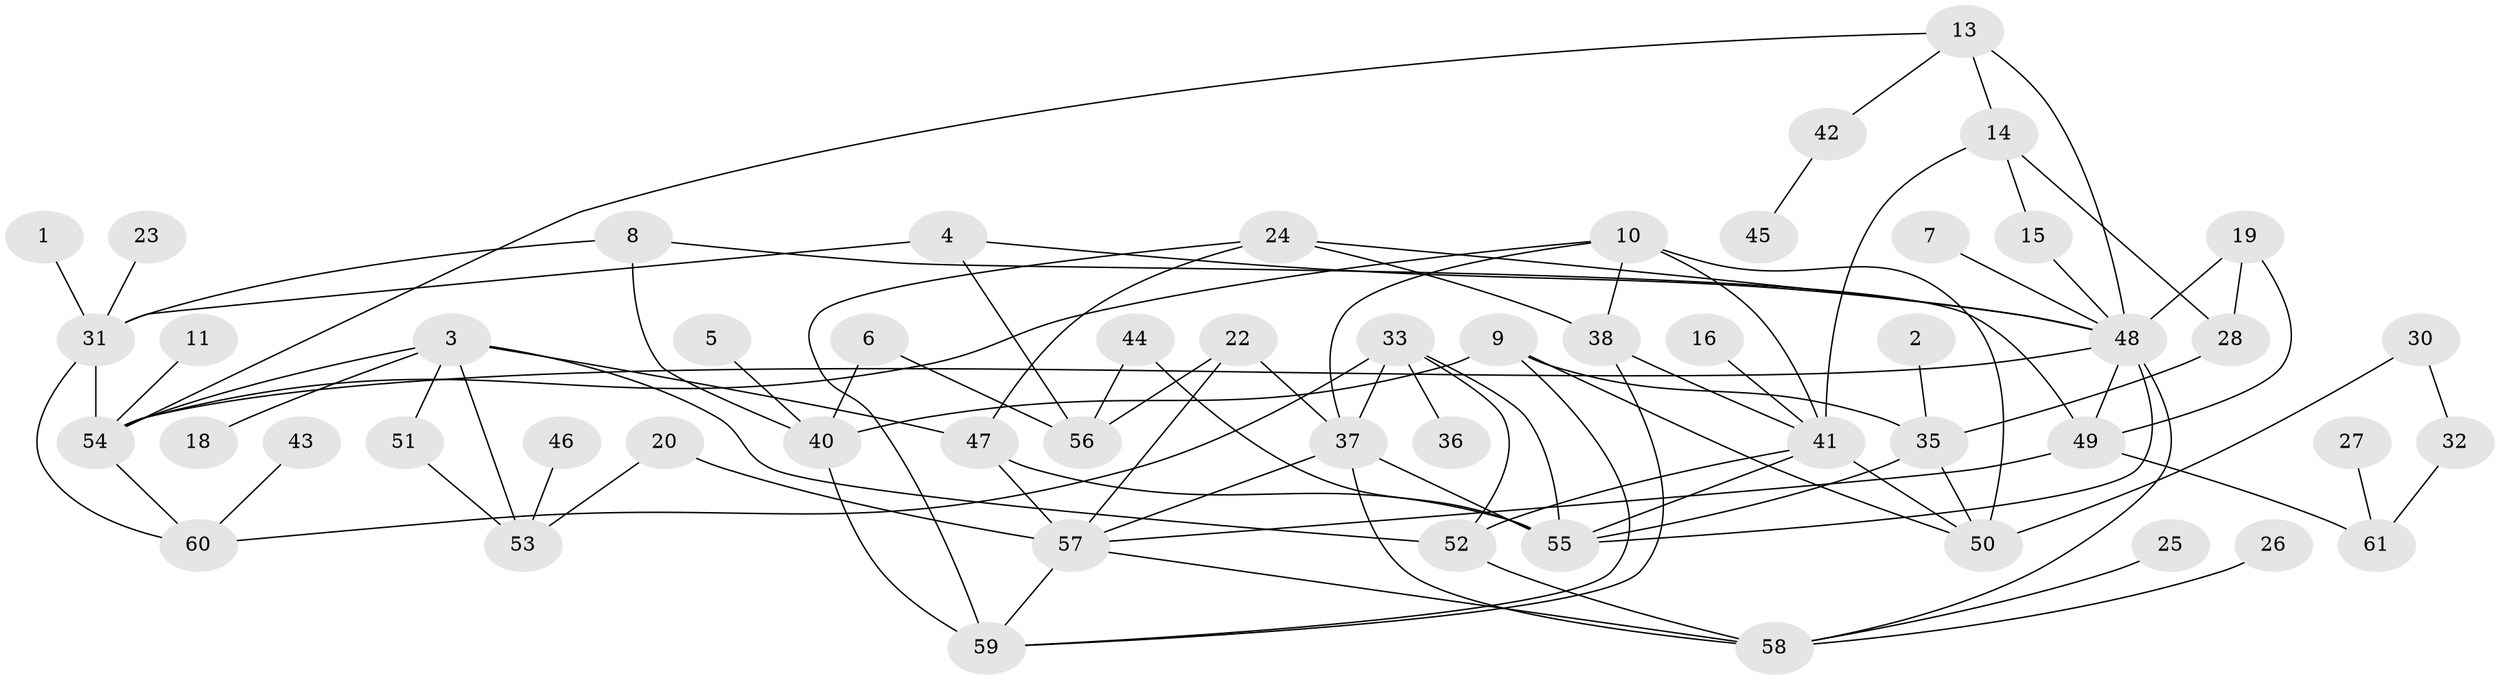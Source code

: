 // original degree distribution, {2: 0.24793388429752067, 3: 0.256198347107438, 1: 0.19834710743801653, 4: 0.1322314049586777, 6: 0.024793388429752067, 5: 0.09090909090909091, 0: 0.049586776859504134}
// Generated by graph-tools (version 1.1) at 2025/25/03/09/25 03:25:24]
// undirected, 55 vertices, 93 edges
graph export_dot {
graph [start="1"]
  node [color=gray90,style=filled];
  1;
  2;
  3;
  4;
  5;
  6;
  7;
  8;
  9;
  10;
  11;
  13;
  14;
  15;
  16;
  18;
  19;
  20;
  22;
  23;
  24;
  25;
  26;
  27;
  28;
  30;
  31;
  32;
  33;
  35;
  36;
  37;
  38;
  40;
  41;
  42;
  43;
  44;
  45;
  46;
  47;
  48;
  49;
  50;
  51;
  52;
  53;
  54;
  55;
  56;
  57;
  58;
  59;
  60;
  61;
  1 -- 31 [weight=1.0];
  2 -- 35 [weight=1.0];
  3 -- 18 [weight=1.0];
  3 -- 47 [weight=1.0];
  3 -- 51 [weight=1.0];
  3 -- 52 [weight=1.0];
  3 -- 53 [weight=1.0];
  3 -- 54 [weight=1.0];
  4 -- 31 [weight=1.0];
  4 -- 48 [weight=1.0];
  4 -- 56 [weight=1.0];
  5 -- 40 [weight=1.0];
  6 -- 40 [weight=1.0];
  6 -- 56 [weight=1.0];
  7 -- 48 [weight=1.0];
  8 -- 31 [weight=1.0];
  8 -- 40 [weight=1.0];
  8 -- 49 [weight=1.0];
  9 -- 35 [weight=1.0];
  9 -- 40 [weight=1.0];
  9 -- 50 [weight=1.0];
  9 -- 59 [weight=1.0];
  10 -- 37 [weight=1.0];
  10 -- 38 [weight=1.0];
  10 -- 41 [weight=1.0];
  10 -- 50 [weight=2.0];
  10 -- 54 [weight=1.0];
  11 -- 54 [weight=1.0];
  13 -- 14 [weight=1.0];
  13 -- 42 [weight=1.0];
  13 -- 48 [weight=1.0];
  13 -- 54 [weight=1.0];
  14 -- 15 [weight=1.0];
  14 -- 28 [weight=1.0];
  14 -- 41 [weight=1.0];
  15 -- 48 [weight=1.0];
  16 -- 41 [weight=1.0];
  19 -- 28 [weight=1.0];
  19 -- 48 [weight=1.0];
  19 -- 49 [weight=1.0];
  20 -- 53 [weight=1.0];
  20 -- 57 [weight=1.0];
  22 -- 37 [weight=1.0];
  22 -- 56 [weight=1.0];
  22 -- 57 [weight=1.0];
  23 -- 31 [weight=1.0];
  24 -- 38 [weight=1.0];
  24 -- 47 [weight=1.0];
  24 -- 48 [weight=1.0];
  24 -- 59 [weight=1.0];
  25 -- 58 [weight=1.0];
  26 -- 58 [weight=1.0];
  27 -- 61 [weight=1.0];
  28 -- 35 [weight=1.0];
  30 -- 32 [weight=1.0];
  30 -- 50 [weight=1.0];
  31 -- 54 [weight=1.0];
  31 -- 60 [weight=1.0];
  32 -- 61 [weight=1.0];
  33 -- 36 [weight=1.0];
  33 -- 37 [weight=1.0];
  33 -- 52 [weight=1.0];
  33 -- 55 [weight=1.0];
  33 -- 60 [weight=1.0];
  35 -- 50 [weight=1.0];
  35 -- 55 [weight=1.0];
  37 -- 55 [weight=1.0];
  37 -- 57 [weight=1.0];
  37 -- 58 [weight=1.0];
  38 -- 41 [weight=1.0];
  38 -- 59 [weight=1.0];
  40 -- 59 [weight=2.0];
  41 -- 50 [weight=1.0];
  41 -- 52 [weight=1.0];
  41 -- 55 [weight=2.0];
  42 -- 45 [weight=1.0];
  43 -- 60 [weight=1.0];
  44 -- 55 [weight=1.0];
  44 -- 56 [weight=1.0];
  46 -- 53 [weight=1.0];
  47 -- 55 [weight=1.0];
  47 -- 57 [weight=2.0];
  48 -- 49 [weight=1.0];
  48 -- 54 [weight=1.0];
  48 -- 55 [weight=1.0];
  48 -- 58 [weight=1.0];
  49 -- 57 [weight=1.0];
  49 -- 61 [weight=1.0];
  51 -- 53 [weight=1.0];
  52 -- 58 [weight=1.0];
  54 -- 60 [weight=1.0];
  57 -- 58 [weight=1.0];
  57 -- 59 [weight=1.0];
}
